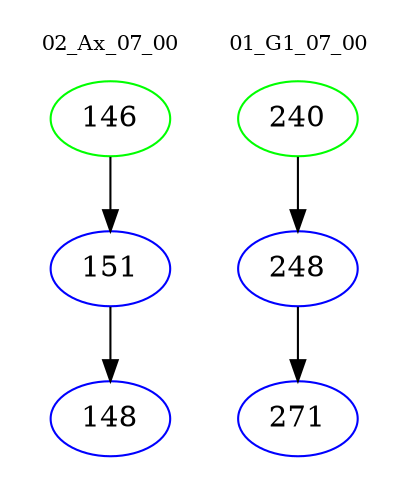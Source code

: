 digraph{
subgraph cluster_0 {
color = white
label = "02_Ax_07_00";
fontsize=10;
T0_146 [label="146", color="green"]
T0_146 -> T0_151 [color="black"]
T0_151 [label="151", color="blue"]
T0_151 -> T0_148 [color="black"]
T0_148 [label="148", color="blue"]
}
subgraph cluster_1 {
color = white
label = "01_G1_07_00";
fontsize=10;
T1_240 [label="240", color="green"]
T1_240 -> T1_248 [color="black"]
T1_248 [label="248", color="blue"]
T1_248 -> T1_271 [color="black"]
T1_271 [label="271", color="blue"]
}
}
